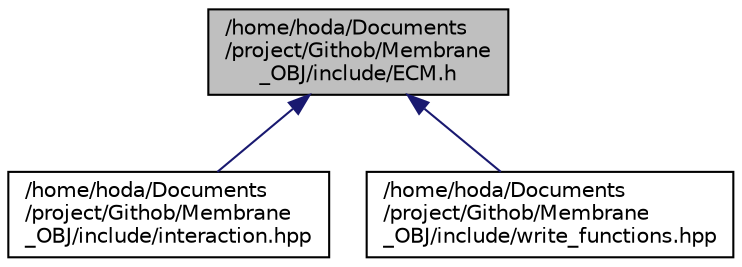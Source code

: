 digraph "/home/hoda/Documents/project/Githob/Membrane_OBJ/include/ECM.h"
{
  edge [fontname="Helvetica",fontsize="10",labelfontname="Helvetica",labelfontsize="10"];
  node [fontname="Helvetica",fontsize="10",shape=record];
  Node1 [label="/home/hoda/Documents\l/project/Githob/Membrane\l_OBJ/include/ECM.h",height=0.2,width=0.4,color="black", fillcolor="grey75", style="filled", fontcolor="black"];
  Node1 -> Node2 [dir="back",color="midnightblue",fontsize="10",style="solid",fontname="Helvetica"];
  Node2 [label="/home/hoda/Documents\l/project/Githob/Membrane\l_OBJ/include/interaction.hpp",height=0.2,width=0.4,color="black", fillcolor="white", style="filled",URL="$interaction_8hpp.html"];
  Node1 -> Node3 [dir="back",color="midnightblue",fontsize="10",style="solid",fontname="Helvetica"];
  Node3 [label="/home/hoda/Documents\l/project/Githob/Membrane\l_OBJ/include/write_functions.hpp",height=0.2,width=0.4,color="black", fillcolor="white", style="filled",URL="$write__functions_8hpp.html"];
}
